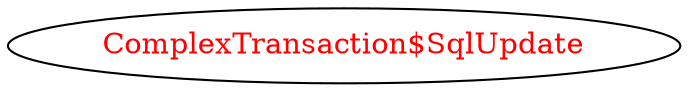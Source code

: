 digraph dependencyGraph {
 concentrate=true;
 ranksep="2.0";
 rankdir="LR"; 
 splines="ortho";
"ComplexTransaction$SqlUpdate" [fontcolor="red"];
}